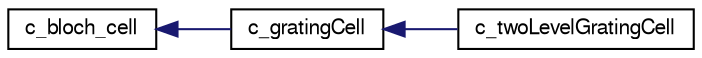 digraph "Graphical Class Hierarchy"
{
 // LATEX_PDF_SIZE
  edge [fontname="FreeSans",fontsize="10",labelfontname="FreeSans",labelfontsize="10"];
  node [fontname="FreeSans",fontsize="10",shape=record];
  rankdir="LR";
  Node0 [label="c_bloch_cell",height=0.2,width=0.4,color="black", fillcolor="white", style="filled",URL="$classc__bloch__cell.html",tooltip="Class for simulating a bloch cell, using FDFD complex-k solver."];
  Node0 -> Node1 [dir="back",color="midnightblue",fontsize="10",style="solid",fontname="FreeSans"];
  Node1 [label="c_gratingCell",height=0.2,width=0.4,color="black", fillcolor="white", style="filled",URL="$classc__grating_cell.html",tooltip=" "];
  Node1 -> Node2 [dir="back",color="midnightblue",fontsize="10",style="solid",fontname="FreeSans"];
  Node2 [label="c_twoLevelGratingCell",height=0.2,width=0.4,color="black", fillcolor="white", style="filled",URL="$classc__two_level_grating_cell.html",tooltip=" "];
}

